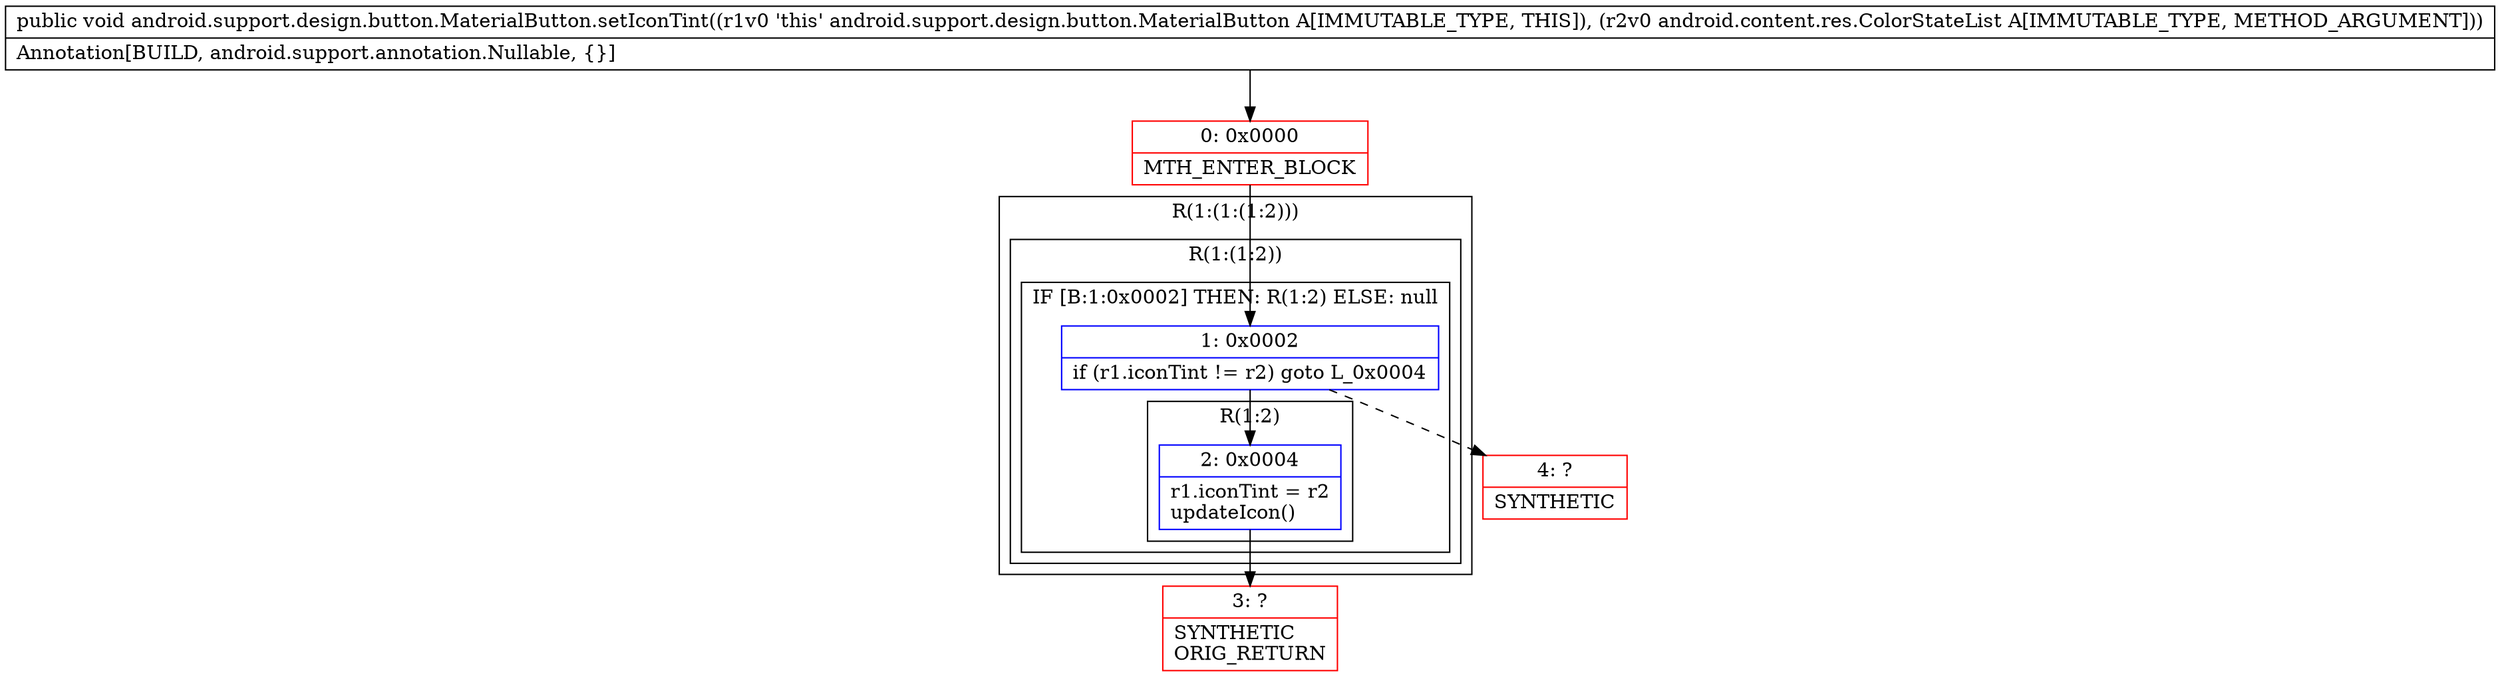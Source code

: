 digraph "CFG forandroid.support.design.button.MaterialButton.setIconTint(Landroid\/content\/res\/ColorStateList;)V" {
subgraph cluster_Region_551365401 {
label = "R(1:(1:(1:2)))";
node [shape=record,color=blue];
subgraph cluster_Region_1521905486 {
label = "R(1:(1:2))";
node [shape=record,color=blue];
subgraph cluster_IfRegion_1322257052 {
label = "IF [B:1:0x0002] THEN: R(1:2) ELSE: null";
node [shape=record,color=blue];
Node_1 [shape=record,label="{1\:\ 0x0002|if (r1.iconTint != r2) goto L_0x0004\l}"];
subgraph cluster_Region_491101071 {
label = "R(1:2)";
node [shape=record,color=blue];
Node_2 [shape=record,label="{2\:\ 0x0004|r1.iconTint = r2\lupdateIcon()\l}"];
}
}
}
}
Node_0 [shape=record,color=red,label="{0\:\ 0x0000|MTH_ENTER_BLOCK\l}"];
Node_3 [shape=record,color=red,label="{3\:\ ?|SYNTHETIC\lORIG_RETURN\l}"];
Node_4 [shape=record,color=red,label="{4\:\ ?|SYNTHETIC\l}"];
MethodNode[shape=record,label="{public void android.support.design.button.MaterialButton.setIconTint((r1v0 'this' android.support.design.button.MaterialButton A[IMMUTABLE_TYPE, THIS]), (r2v0 android.content.res.ColorStateList A[IMMUTABLE_TYPE, METHOD_ARGUMENT]))  | Annotation[BUILD, android.support.annotation.Nullable, \{\}]\l}"];
MethodNode -> Node_0;
Node_1 -> Node_2;
Node_1 -> Node_4[style=dashed];
Node_2 -> Node_3;
Node_0 -> Node_1;
}

